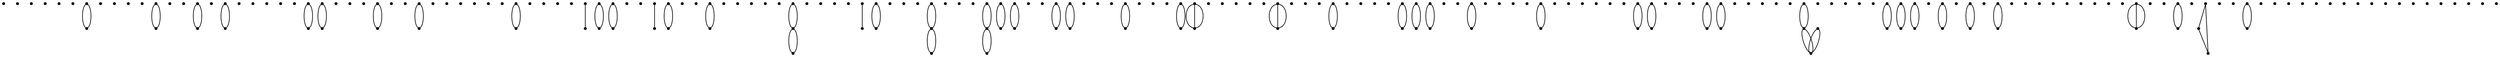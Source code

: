 graph {
  node [shape=point,comment="{\"directed\":false,\"doi\":\"10.1007/3-540-37623-2_24\",\"figure\":\"23 (7)\"}"]

  v0 [pos="695.8854493320403,1474.018331301414"]
  v1 [pos="695.7562462614196,1491.3516798935366"]
  v2 [pos="695.5187911102224,1611.139150393211"]
  v3 [pos="695.4729151183657,1414.9767358424297"]
  v4 [pos="693.9477847778603,1537.564194135073"]
  v5 [pos="692.6642743528856,1577.6933788579731"]
  v6 [pos="692.5434643951203,1557.247523399396"]
  v7 [pos="692.122664236967,1381.522476605776"]
  v8 [pos="689.6224067847302,1383.589152427716"]
  v9 [pos="686.4471395895265,1445.6694085719218"]
  v10 [pos="685.1385769943627,1521.446367037498"]
  v11 [pos="684.1844008726752,1628.130829266909"]
  v12 [pos="680.9257430145192,1557.3506155929995"]
  v13 [pos="680.50068271575,1609.322400820457"]
  v14 [pos="678.8714014748133,1663.4100078862937"]
  v15 [pos="678.7963721326221,1434.5683534266582"]
  v16 [pos="678.3087926807093,1613.326624961896"]
  v17 [pos="676.5347143469719,1532.8682700119446"]
  v18 [pos="673.6250700983812,1488.9641880315573"]
  v19 [pos="674.1709403549158,1551.6100048345356"]
  v20 [pos="673.300027727804,1655.6933839442363"]
  v21 [pos="672.8968244937621,1612.1392368596823"]
  v22 [pos="668.6787925065255,1509.825591178937"]
  v23 [pos="668.1203961648963,1649.768300783836"]
  v24 [pos="665.9743503296181,1417.15581807713"]
  v25 [pos="665.7534747555195,1410.847453208966"]
  v26 [pos="664.8742325997407,1441.4890725733867"]
  v27 [pos="663.7324354344343,1380.8308719915183"]
  v28 [pos="663.5293316409649,1426.0766147893698"]
  v29 [pos="662.0865110322106,1569.3933923365703"]
  v30 [pos="660.0352533256371,1529.752743176821"]
  v31 [pos="658.7195375092898,1488.0266308110981"]
  v32 [pos="657.2110503300712,1484.5350384038716"]
  v33 [pos="656.8141260346238,1469.8016921005678"]
  v34 [pos="657.0860120237842,1622.0184126816225"]
  v35 [pos="656.6151552133936,1380.368339948061"]
  v36 [pos="653.3981608946195,1518.1350508652163"]
  v37 [pos="649.0977714874905,1647.1849877955547"]
  v38 [pos="648.1018364501385,1373.40581807713"]
  v39 [pos="647.3100861374573,1550.4141290309062"]
  v40 [pos="644.3556627242581,1569.5057987493308"]
  v41 [pos="640.9012132542869,1467.939229738914"]
  v42 [pos="639.5593643365493,1632.6850691757631"]
  v43 [pos="639.1343358298742,1531.8017124456198"]
  v44 [pos="638.6852883960696,1599.5506405156882"]
  v45 [pos="636.226742171356,1394.7599847437968"]
  v46 [pos="636.2007521343894,1443.314214480125"]
  v47 [pos="634.1380651699694,1668.005859784487"]
  v48 [pos="631.2169598714381,1411.1850539169739"]
  v49 [pos="627.1582539640281,1628.9172926865053"]
  v50 [pos="624.4246425407391,1508.2266290309062"]
  v51 [pos="623.9871197410636,1533.0933689397605"]
  v52 [pos="623.0005792675328,1551.8558302841616"]
  v53 [pos="622.6286435580862,1391.6016697210105"]
  v54 [pos="621.2535083177747,1599.4433839442363"]
  v55 [pos="621.2316671490945,1580.797556968732"]
  v56 [pos="621.1077097740084,1478.385015261375"]
  v57 [pos="619.7200325525553,1435.4850251795879"]
  v58 [pos="619.6169307912309,1613.639175824526"]
  v59 [pos="616.3614044543485,1566.8433943710756"]
  v60 [pos="613.3871427744004,1415.7349387131164"]
  v61 [pos="611.8568462185958,1450.5142012558413"]
  v62 [pos="610.0107905837057,1473.5307494125796"]
  v63 [pos="609.973260016563,1537.3974918645652"]
  v64 [pos="607.0855523129349,1489.4766290309062"]
  v65 [pos="605.571851230276,1525.9724735540183"]
  v66 [pos="604.6645048632699,1506.0308257065249"]
  v67 [pos="603.4143920331985,1575.5142012558413"]
  v68 [pos="602.10590891827,1556.4516186040669"]
  v69 [pos="601.7517290934055,1611.252733004295"]
  v70 [pos="598.3430443429614,1423.639150393211"]
  v71 [pos="596.3803912027805,1659.9267124456198"]
  v72 [pos="595.5011490470018,1459.4349979680808"]
  v73 [pos="593.1186177193979,1438.2390776596496"]
  v74 [pos="592.8008875304749,1409.6839387538066"]
  v75 [pos="588.5796922298705,1528.0975142441225"]
  v76 [pos="585.9085840636782,1580.0902167282534"]
  v77 [pos="584.1667588094547,1618.880824180646"]
  v78 [pos="580.5080451345775,1393.0235663376282"]
  v79 [pos="580.2632460096319,1475.451608431541"]
  v80 [pos="579.4871533033189,1461.060059003237"]
  v81 [pos="579.3579502326984,1506.897461346987"]
  v82 [pos="579.0995917795982,1610.5641483587058"]
  v83 [pos="578.2536836345345,1396.385045778953"]
  v84 [pos="578.1162146194351,1380.4266412379375"]
  v85 [pos="577.9036526779564,1540.2642368596823"]
  v86 [pos="575.6618013669608,1628.2933353704245"]
  v87 [pos="574.6023298294526,1442.4214481633933"]
  v88 [pos="574.5231675150224,1476.3141432724428"]
  v89 [pos="574.165840272837,1638.6724908473125"]
  v90 [pos="573.3282616564402,1669.555898440086"]
  v91 [pos="572.9448648970531,1438.7173453293276"]
  v92 [pos="572.9281581515779,1568.7183180771303"]
  v93 [pos="572.0656068452272,1662.7558190943828"]
  v94 [pos="571.6072443278372,1613.9725485763977"]
  v95 [pos="569.1820003217445,1525.6642142258117"]
  v96 [pos="561.9428133156903,1599.5985785446596"]
  v97 [pos="559.914477708998,1647.7308709742656"]
  v98 [pos="557.6517707842409,1434.2131097437968"]
  v99 [pos="558.6435569533062,1573.6642002385886"]
  v100 [pos="557.993472212152,1548.0432946803203"]
  v101 [pos="557.4350917665697,1410.3975414556294"]
  v102 [pos="556.0266225155434,1663.5432997665835"]
  v103 [pos="555.5807701872009,1577.9693722051413"]
  v104 [pos="554.73484614609,1471.3651457748842"]
  v105 [pos="553.7805746481203,1593.064224652651"]
  v106 [pos="553.3347223197777,1531.5724809290996"]
  v107 [pos="553.1138944338203,1646.069316001935"]
  v108 [pos="550.7303139671095,1386.3964835129211"]
  v109 [pos="549.6760086449005,1531.6725213648906"]
  v110 [pos="549.3458000590242,1479.8391778590312"]
  v111 [pos="547.2050158153277,1409.5026770554016"]
  v112 [pos="545.7256660903965,1462.005849611961"]
  v113 [pos="544.4172306636092,1497.0183173141909"]
  v114 [pos="544.6797538810429,1508.9767256699038"]
  v115 [pos="543.767145922455,1407.6642154973777"]
  v116 [pos="543.5171328940689,1572.3068991623352"]
  v117 [pos="541.6669601829865,1669.0058190943828"]
  v118 [pos="540.3751838135331,1427.314229738914"]
  v119 [pos="538.0166555170117,1604.668406578107"]
  v120 [pos="537.0998986901374,1549.3599692306946"]
  v121 [pos="536.7915153768942,1475.8933821640444"]
  v122 [pos="535.5372536785364,1618.817341260317"]
  v123 [pos="535.6497341076347,1626.4089384994934"]
  v124 [pos="530.0283831886238,1639.1141692123842"]
  v125 [pos="529.4741834034222,1399.1516867599914"]
  v126 [pos="529.0772591079747,1531.5974989853335"]
  v127 [pos="523.8778051743651,1667.056922050519"]
  v128 [pos="521.0067088399298,1427.7474521917136"]
  v129 [pos="520.9077559468917,1371.3964580816062"]
  v130 [pos="519.2649153778005,1539.239164126121"]
  v131 [pos="516.5823620577146,1492.130895388328"]
  v132 [pos="516.3843926874501,1461.1517071050434"]
  v133 [pos="515.2561548502981,1471.6974059067202"]
  v134 [pos="515.0644803146752,1581.6600282313457"]
  v135 [pos="509.7233767055856,1653.9349674505027"]
  v136 [pos="509.31398990923174,1519.889175824526"]
  v137 [pos="508.90978522422415,1403.5391290309062"]
  v138 [pos="506.53453428618036,1567.739148867332"]
  v139 [pos="506.4772608285713,1444.94229548395"]
  v140 [pos="503.18841637702104,1628.2600203476381"]
  v141 [pos="502.63834956405884,1431.6183208745747"]
  v142 [pos="501.99246137933216,1538.9880934677553"]
  v143 [pos="500.86320619516744,1554.9652218145163"]
  v144 [pos="499.8255758263395,1381.8725386581848"]
  v145 [pos="499.60055138395444,1489.2974654159975"]
  v146 [pos="496.42941716099,1606.7266900660625"]
  v147 [pos="495.9408680502057,1585.080826215151"]
  v148 [pos="495.2084576812531,1517.76518417617"]
  v149 [pos="492.50406319248697,1643.0391748072734"]
  v150 [pos="489.44545708676225,1456.0558119736147"]
  v151 [pos="487.99534019240093,1439.3423198980124"]
  v152 [pos="487.6994511721582,1571.1516816737285"]
  v153 [pos="486.9869108620486,1365.440253349347"]
  v154 [pos="486.44104060551405,1446.1808323186667"]
  v155 [pos="485.436728351354,1500.692315829002"]
  v156 [pos="478.88194565208767,1625.7641910833152"]
  v157 [pos="475.9191609181273,1461.839147341453"]
  v158 [pos="475.70146455344354,1401.443302564028"]
  v159 [pos="474.2096523276061,1625.7683872503073"]
  v160 [pos="474.0732165555666,1385.2922558110984"]
  v161 [pos="473.93883137359967,1654.943287305239"]
  v162 [pos="473.83984668846745,1599.2225447617006"]
  v163 [pos="473.61169072480874,1554.6808679225078"]
  v164 [pos="473.52314974260435,1404.3099521917136"]
  v165 [pos="473.4273283708399,1536.068292391502"]
  v166 [pos="471.68130656018883,1432.5099745712707"]
  v167 [pos="472.1438815300536,1532.4182946803203"]
  v168 [pos="468.77789356205136,1538.7017050705383"]
  v169 [pos="466.55894845489,1518.3391371689272"]
  v170 [pos="466.25684408024125,1428.5943467738261"]
  v171 [pos="465.0755134458608,1654.5434116643698"]
  v172 [pos="464.5931320013413,1661.489148867332"]
  v173 [pos="460.5552817076928,1481.1099806747866"]
  v174 [pos="460.24794753355656,1569.0860866826804"]
  v175 [pos="459.46350940252944,1612.8934025090964"]
  v176 [pos="458.0342322258827,1558.8547825139792"]
  v177 [pos="458.0175572725017,1415.572400820457"]
  v178 [pos="456.285094790005,1447.4183201116355"]
  v179 [pos="456.7549024612887,1367.3819024684062"]
  v180 [pos="456.2131810730405,1503.943327995343"]
  v181 [pos="455.8631501164624,1587.6392165146303"]
  v182 [pos="454.24633137643195,1382.1725010198386"]
  v183 [pos="445.7997442187953,1649.435023399396"]
  v184 [pos="444.34125010762574,1632.3173005702129"]
  v185 [pos="444.0495894359048,1400.260015261375"]
  v186 [pos="443.6244973450414,1432.984999748273"]
  v187 [pos="442.7619460386909,1488.5599572779765"]
  v188 [pos="440.9034437989414,1631.1392266871562"]
  v189 [pos="440.26485189982185,1403.2516280136535"]
  v190 [pos="438.50320427489663,1563.6058608017397"]
  v191 [pos="437.6448177328795,1375.4183251978984"]
  v192 [pos="436.6780837340034,1415.8141890488098"]
  v193 [pos="436.3321539575704,1577.7516483587058"]
  v194 [pos="435.44461406521896,1512.8099877955547"]
  v195 [pos="434.29973306678005,1493.5308257065246"]
  v196 [pos="433.4777643686104,1434.7266951523254"]
  v197 [pos="432.96521222674374,1597.702674003644"]
  v198 [pos="431.58592811814594,1661.084981692039"]
  v199 [pos="428.2772771919409,1486.6350610377422"]
  v200 [pos="427.9272462353629,1583.0474654159975"]
  v201 [pos="426.83963869453305,1632.739174298647"]
  v202 [pos="426.11870527156816,1542.4849946620097"]
  v203 [pos="423.15909974702265,1565.5224918645652"]
  v204 [pos="421.5433142500521,1450.3558913193178"]
  v205 [pos="421.9808529457747,1463.9099875412414"]
  v206 [pos="421.1557845184255,1533.1933140081198"]
  v207 [pos="415.9594780021366,1379.5349875412414"]
  v208 [pos="413.69573783431974,1614.4099671961894"]
  v209 [pos="413.44775949995915,1517.7849888128073"]
  v210 [pos="413.4425773886129,1419.1849827092917"]
  v211 [pos="413.0716908182732,1611.1599722824524"]
  v212 [pos="411.92158002034694,1480.3766687037578"]
  v213 [pos="411.40069834981324,1634.2172741216452"]
  v214 [pos="407.18366781354223,1426.1100251795879"]
  v215 [pos="407.1294940851127,1409.6891839625468"]
  v216 [pos="406.7086144467241,1488.6130769374004"]
  v217 [pos="403.73333541976325,1563.4474872869282"]
  v218 [pos="403.54582564847374,1535.068333081606"]
  v219 [pos="399.8704370202155,1559.1797947210105"]
  v220 [pos="399.4120586067783,1424.2808142624326"]
  v221 [pos="399.3871018128716,1665.2808307927878"]
  v222 [pos="397.32023418807097,1451.8766839625468"]
  v223 [pos="396.04406773684474,1655.8433333359194"]
  v224 [pos="395.60339751984844,1638.889165652"]
  v225 [pos="395.4085914629518,1602.7849633814922"]
  v226 [pos="392.14893215383006,1426.1516053797832"]
  v227 [pos="393.0448333669428,1596.1725671412578"]
  v228 [pos="392.77816128122276,1635.751704307599"]
  v229 [pos="391.90723275806397,1381.0475467962058"]
  v230 [pos="386.57752661472676,1573.5183516464663"]
  v231 [pos="384.6815414959759,1505.2590170822573"]
  v232 [pos="380.88124172980713,1472.4183201116355"]
  v233 [pos="378.81850707724584,1443.5391544622214"]
  v234 [pos="378.56434518057335,1400.6099819463523"]
  v235 [pos="378.1226258244702,1486.489148867332"]

  v226 -- v214 [id="-31",pos="392.14893215383006,1426.1516053797832 407.18366781354223,1426.1100251795879 407.18366781354223,1426.1100251795879 407.18366781354223,1426.1100251795879"]
  v215 -- v220 [id="-41",pos="407.1294940851127,1409.6891839625468 399.4120268146842,1410.4224959335754 399.4120268146842,1410.4224959335754 399.4120268146842,1410.4224959335754 399.4120586067783,1424.2808142624326 399.4120586067783,1424.2808142624326 399.4120586067783,1424.2808142624326"]
  v215 -- v210 [id="-42",pos="407.1294940851127,1409.6891839625468 413.2757960627084,1410.4224959335754 413.2757960627084,1410.4224959335754 413.2757960627084,1410.4224959335754 413.4425773886129,1419.1849827092917 413.4425773886129,1419.1849827092917 413.4425773886129,1419.1849827092917"]
  v211 -- v208 [id="-43",pos="413.0716908182732,1611.1599722824524 399.207921570249,1611.1600040715964 399.207921570249,1611.1600040715964 399.207921570249,1611.1600040715964 399.207921570249,1625.0224867783022 399.207921570249,1625.0224867783022 399.207921570249,1625.0224867783022 413.0716908182732,1625.0224867783022 413.0716908182732,1625.0224867783022 413.0716908182732,1625.0224867783022 413.69573783431974,1614.4099671961894 413.69573783431974,1614.4099671961894 413.69573783431974,1614.4099671961894"]
  v214 -- v226 [id="-48",pos="407.18366781354223,1426.1100251795879 407.18366781354223,1439.9725396754375 407.18366781354223,1439.9725396754375 407.18366781354223,1439.9725396754375 393.31989856551803,1439.9725396754375 393.31989856551803,1439.9725396754375 393.31989856551803,1439.9725396754375 392.14893215383006,1426.1516053797832 392.14893215383006,1426.1516053797832 392.14893215383006,1426.1516053797832"]
  v204 -- v205 [id="-52",pos="421.5433142500521,1450.3558913193178 407.67956089807495,1450.3558913193178 407.67956089807495,1450.3558913193178 407.67956089807495,1450.3558913193178 407.67956089807495,1464.2183740260234 407.67956089807495,1464.2183740260234 407.67956089807495,1464.2183740260234 421.9808529457747,1463.9099875412414 421.9808529457747,1463.9099875412414 421.9808529457747,1463.9099875412414"]
  v210 -- v220 [id="-57",pos="413.4425773886129,1419.1849827092917 413.2757960627084,1424.2849786402812 413.2757960627084,1424.2849786402812 413.2757960627084,1424.2849786402812 399.4120586067783,1424.2808142624326 399.4120586067783,1424.2808142624326 399.4120586067783,1424.2808142624326"]
  v205 -- v204 [id="-72",pos="421.9808529457747,1463.9099875412414 421.5433142500521,1450.3558913193178 421.5433142500521,1450.3558913193178 421.5433142500521,1450.3558913193178"]
  v204 -- v205 [id="-74",pos="421.5433142500521,1450.3558913193178 435.8446221937989,1450.0517327906718 435.8446221937989,1450.0517327906718 435.8446221937989,1450.0517327906718 435.8446221937989,1463.9142154973777 435.8446221937989,1463.9142154973777 435.8446221937989,1463.9142154973777 421.9808529457747,1463.9099875412414 421.9808529457747,1463.9099875412414 421.9808529457747,1463.9099875412414"]
  v201 -- v188 [id="-84",pos="426.83963869453305,1632.739174298647 427.03961096672884,1645.001709393862 427.03961096672884,1645.001709393862 427.03961096672884,1645.001709393862 440.9033802147531,1645.001709393862 440.9033802147531,1645.001709393862 440.9033802147531,1645.001709393862 440.9034437989414,1631.1392266871562 440.9034437989414,1631.1392266871562 440.9034437989414,1631.1392266871562"]
  v188 -- v201 [id="-85",pos="440.9034437989414,1631.1392266871562 427.03961096672884,1631.1392266871562 427.03961096672884,1631.1392266871562 427.03961096672884,1631.1392266871562 426.83963869453305,1632.739174298647 426.83963869453305,1632.739174298647 426.83963869453305,1632.739174298647"]
  v199 -- v187 [id="-88",pos="428.2772771919409,1486.6350610377422 428.89817679066664,1488.559830121401 428.89817679066664,1488.559830121401 428.89817679066664,1488.559830121401 442.7619460386909,1488.5599572779765 442.7619460386909,1488.5599572779765 442.7619460386909,1488.5599572779765"]
  v199 -- v187 [id="-89",pos="428.2772771919409,1486.6350610377422 428.89817679066664,1474.6973474146953 428.89817679066664,1474.6973474146953 428.89817679066664,1474.6973474146953 442.7619460386909,1474.6973474146953 442.7619460386909,1474.6973474146953 442.7619460386909,1474.6973474146953 442.7619460386909,1488.5599572779765 442.7619460386909,1488.5599572779765 442.7619460386909,1488.5599572779765"]
  v198 -- v183 [id="-91",pos="431.58592811814594,1661.084981692039 431.9401079430104,1663.2975061061015 431.9401079430104,1663.2975061061015 431.9401079430104,1663.2975061061015 445.80387719103464,1663.2975061061015 445.80387719103464,1663.2975061061015 445.80387719103464,1663.2975061061015 445.7997442187953,1649.435023399396 445.7997442187953,1649.435023399396 445.7997442187953,1649.435023399396"]
  v183 -- v198 [id="-92",pos="445.7997442187953,1649.435023399396 431.9401079430104,1649.435023399396 431.9401079430104,1649.435023399396 431.9401079430104,1649.435023399396 431.58592811814594,1661.084981692039 431.58592811814594,1661.084981692039 431.58592811814594,1661.084981692039"]
  v208 -- v211 [id="-95",pos="413.69573783431974,1614.4099671961894 413.0716908182732,1611.1599722824524 413.0716908182732,1611.1599722824524 413.0716908182732,1611.1599722824524"]
  v193 -- v190 [id="-96",pos="436.3321539575704,1577.7516483587058 436.33212216547633,1563.8933618189922 436.33212216547633,1563.8933618189922 436.33212216547633,1563.8933618189922 438.50320427489663,1563.6058608017397 438.50320427489663,1563.6058608017397 438.50320427489663,1563.6058608017397"]
  v190 -- v193 [id="-98",pos="438.50320427489663,1563.6058608017397 450.19589141350053,1563.8933618189922 450.19589141350053,1563.8933618189922 450.19589141350053,1563.8933618189922 450.19589141350053,1577.755844525698 450.19589141350053,1577.755844525698 450.19589141350053,1577.755844525698 436.3321539575704,1577.7516483587058 436.3321539575704,1577.7516483587058 436.3321539575704,1577.7516483587058"]
  v180 -- v187 [id="-106",pos="456.2131810730405,1503.943327995343 442.3536083814439,1503.943359784487 442.3536083814439,1503.943359784487 442.3536083814439,1503.943359784487 442.3536083814439,1490.0808770777812 442.3536083814439,1490.0808770777812 442.3536083814439,1490.0808770777812 442.7619460386909,1488.5599572779765 442.7619460386909,1488.5599572779765 442.7619460386909,1488.5599572779765"]
  v186 -- v178 [id="-108",pos="443.6244973450414,1432.984999748273 443.6244655529473,1446.8475142441225 443.6244655529473,1446.8475142441225 443.6244655529473,1446.8475142441225 456.285094790005,1447.4183201116355 456.285094790005,1447.4183201116355 456.285094790005,1447.4183201116355"]
  v185 -- v177 [id="-112",pos="444.0495894359048,1400.260015261375 444.1537403363362,1415.576660565737 444.1537403363362,1415.576660565737 444.1537403363362,1415.576660565737 458.0175572725017,1415.572400820457 458.0175572725017,1415.572400820457 458.0175572725017,1415.572400820457"]
  v185 -- v177 [id="-113",pos="444.0495894359048,1400.260015261375 458.0175095843605,1401.7141778590312 458.0175095843605,1401.7141778590312 458.0175095843605,1401.7141778590312 458.0175572725017,1415.572400820457 458.0175572725017,1415.572400820457 458.0175572725017,1415.572400820457"]
  v169 -- v180 [id="-123",pos="466.55894845489,1518.3391371689272 452.69621244992567,1518.3391371689272 452.69621244992567,1518.3391371689272 452.69621244992567,1518.3391371689272 452.69621244992567,1504.4766544622214 452.69621244992567,1504.4766544622214 452.69621244992567,1504.4766544622214 456.2131810730405,1503.943327995343 456.2131810730405,1503.943327995343 456.2131810730405,1503.943327995343"]
  v182 -- v179 [id="-125",pos="454.24633137643195,1382.1725010198386 454.24633137643195,1368.3100183131328 454.24633137643195,1368.3100183131328 454.24633137643195,1368.3100183131328 456.7549024612887,1367.3819024684062 456.7549024612887,1367.3819024684062 456.7549024612887,1367.3819024684062"]
  v179 -- v182 [id="-126",pos="456.7549024612887,1367.3819024684062 468.11010062445615,1368.3100183131328 468.11010062445615,1368.3100183131328 468.11010062445615,1368.3100183131328 468.11010062445615,1382.1725010198386 468.11010062445615,1382.1725010198386 468.11010062445615,1382.1725010198386 454.24633137643195,1382.1725010198386 454.24633137643195,1382.1725010198386 454.24633137643195,1382.1725010198386"]
  v180 -- v169 [id="-127",pos="456.2131810730405,1503.943327995343 466.55998169794987,1504.4766544622214 466.55998169794987,1504.4766544622214 466.55998169794987,1504.4766544622214 466.55894845489,1518.3391371689272 466.55894845489,1518.3391371689272 466.55894845489,1518.3391371689272"]
  v187 -- v180 [id="-129",pos="442.7619460386909,1488.5599572779765 456.21737762946816,1490.0808770777812 456.21737762946816,1490.0808770777812 456.21737762946816,1490.0808770777812 456.2131810730405,1503.943327995343 456.2131810730405,1503.943327995343 456.2131810730405,1503.943327995343"]
  v186 -- v178 [id="-132",pos="443.6244973450414,1432.984999748273 457.48823480097155,1432.9850315374167 457.48823480097155,1432.9850315374167 457.48823480097155,1432.9850315374167 456.285094790005,1447.4183201116355 456.285094790005,1447.4183201116355 456.285094790005,1447.4183201116355"]
  v175 -- v162 [id="-143",pos="459.46350940252944,1612.8934025090964 473.83979900032625,1613.0850274684062 473.83979900032625,1613.0850274684062 473.83979900032625,1613.0850274684062 473.83984668846745,1599.2225447617006 473.83984668846745,1599.2225447617006 473.83984668846745,1599.2225447617006"]
  v162 -- v175 [id="-144",pos="473.83984668846745,1599.2225447617006 459.976029752302,1599.2225447617006 459.976029752302,1599.2225447617006 459.976029752302,1599.2225447617006 459.46350940252944,1612.8934025090964 459.46350940252944,1612.8934025090964 459.46350940252944,1612.8934025090964"]
  v171 -- v161 [id="-150",pos="465.0755134458608,1654.5434116643698 473.93883137359967,1654.943287305239 473.93883137359967,1654.943287305239 473.93883137359967,1654.943287305239"]
  v161 -- v171 [id="-151",pos="473.93883137359967,1654.943287305239 478.9403318329919,1654.5474806747866 478.9403318329919,1654.5474806747866 478.9403318329919,1654.5474806747866 478.9403318329919,1640.6849979680808 478.9403318329919,1640.6849979680808 478.9403318329919,1640.6849979680808 465.0765625849677,1640.6849979680808 465.0765625849677,1640.6849979680808 465.0765625849677,1640.6849979680808 465.0755134458608,1654.5434116643698 465.0755134458608,1654.5434116643698 465.0755134458608,1654.5434116643698"]
  v154 -- v166 [id="-160",pos="486.44104060551405,1446.1808323186667 472.58140432972914,1446.1808323186667 472.58140432972914,1446.1808323186667 472.58140432972914,1446.1808323186667 471.68130656018883,1432.5099745712707 471.68130656018883,1432.5099745712707 471.68130656018883,1432.5099745712707"]
  v166 -- v154 [id="-161",pos="471.68130656018883,1432.5099745712707 486.4451735777534,1432.318349611961 486.4451735777534,1432.318349611961 486.4451735777534,1432.318349611961 486.44104060551405,1446.1808323186667 486.44104060551405,1446.1808323186667 486.44104060551405,1446.1808323186667"]
  v159 -- v156 [id="-173",pos="474.2096523276061,1625.7683872503073 474.21068557066593,1639.6308699570131 474.21068557066593,1639.6308699570131 474.21068557066593,1639.6308699570131 488.0744548186901,1639.6308699570131 488.0744548186901,1639.6308699570131 488.0744548186901,1639.6308699570131 488.0744548186901,1625.7683872503073 488.0744548186901,1625.7683872503073 488.0744548186901,1625.7683872503073 478.88194565208767,1625.7641910833152 478.88194565208767,1625.7641910833152 478.88194565208767,1625.7641910833152"]
  v159 -- v156 [id="-174",pos="474.2096523276061,1625.7683872503073 478.88194565208767,1625.7641910833152 478.88194565208767,1625.7641910833152 478.88194565208767,1625.7641910833152"]
  v155 -- v145 [id="-184",pos="485.436728351354,1500.692315829002 485.436728351354,1486.8308821640444 485.436728351354,1486.8308821640444 485.436728351354,1486.8308821640444 499.3004975993782,1486.8308821640444 499.3004975993782,1486.8308821640444 499.3004975993782,1486.8308821640444 499.60055138395444,1489.2974654159975 499.60055138395444,1489.2974654159975 499.60055138395444,1489.2974654159975"]
  v155 -- v145 [id="-194",pos="485.436728351354,1500.692315829002 499.3004975993782,1500.69336487075 499.3004975993782,1500.69336487075 499.3004975993782,1500.69336487075 499.60055138395444,1489.2974654159975 499.60055138395444,1489.2974654159975 499.60055138395444,1489.2974654159975"]
  v149 -- v140 [id="-196",pos="492.50406319248697,1643.0391748072734 503.18841637702104,1642.1225030543437 503.18841637702104,1642.1225030543437 503.18841637702104,1642.1225030543437 503.18841637702104,1628.2600203476381 503.18841637702104,1628.2600203476381 503.18841637702104,1628.2600203476381"]
  v140 -- v149 [id="-197",pos="503.18841637702104,1628.2600203476381 489.32464712899684,1628.2600203476381 489.32464712899684,1628.2600203476381 489.32464712899684,1628.2600203476381 489.32464712899684,1642.1225030543437 489.32464712899684,1642.1225030543437 489.32464712899684,1642.1225030543437 492.50406319248697,1643.0391748072734 492.50406319248697,1643.0391748072734 492.50406319248697,1643.0391748072734"]
  v136 -- v148 [id="-202",pos="509.31398990923174,1519.889175824526 495.45015707701924,1519.889175824526 495.45015707701924,1519.889175824526 495.45015707701924,1519.889175824526 495.2084576812531,1517.76518417617 495.2084576812531,1517.76518417617 495.2084576812531,1517.76518417617"]
  v148 -- v136 [id="-203",pos="495.2084576812531,1517.76518417617 495.45015707701924,1506.0266931178203 495.45015707701924,1506.0266931178203 495.45015707701924,1506.0266931178203 509.31392632504344,1506.0266931178203 509.31392632504344,1506.0266931178203 509.31392632504344,1506.0266931178203 509.31398990923174,1519.889175824526 509.31398990923174,1519.889175824526 509.31398990923174,1519.889175824526"]
  v138 -- v134 [id="-223",pos="506.53453428618036,1567.739148867332 506.53453428618036,1581.60156799575 506.53453428618036,1581.60156799575 506.53453428618036,1581.60156799575 515.0644803146752,1581.6600282313457 515.0644803146752,1581.6600282313457 515.0644803146752,1581.6600282313457"]
  v134 -- v138 [id="-227",pos="515.0644803146752,1581.6600282313457 520.3983035342046,1581.60156799575 520.3983035342046,1581.60156799575 520.3983035342046,1581.60156799575 520.3983035342046,1567.7390852890444 520.3983035342046,1567.7390852890444 520.3983035342046,1567.7390852890444 506.53453428618036,1567.739148867332 506.53453428618036,1567.739148867332 506.53453428618036,1567.739148867332"]
  v135 -- v127 [id="-230",pos="509.7233767055856,1653.9349674505027 523.586096814503,1653.9349674505027 523.586096814503,1653.9349674505027 523.586096814503,1653.9349674505027 523.8778051743651,1667.056922050519 523.8778051743651,1667.056922050519 523.8778051743651,1667.056922050519"]
  v135 -- v127 [id="-233",pos="509.7233767055856,1653.9349674505027 509.7223275664787,1667.7974501572085 509.7223275664787,1667.7974501572085 509.7223275664787,1667.7974501572085 523.8778051743651,1667.056922050519 523.8778051743651,1667.056922050519 523.8778051743651,1667.056922050519"]
  v133 -- v132 [id="-239",pos="515.2561548502981,1471.6974059067202 516.3843926874501,1461.1517071050434 516.3843926874501,1461.1517071050434 516.3843926874501,1461.1517071050434"]
  v132 -- v133 [id="-241",pos="516.3843926874501,1461.1517071050434 530.2492110745812,1461.1517388941875 530.2492110745812,1461.1517388941875 530.2492110745812,1461.1517388941875 530.2492110745812,1475.0142216008933 530.2492110745812,1475.0142216008933 530.2492110745812,1475.0142216008933 516.385441826557,1475.0142216008933 516.385441826557,1475.0142216008933 516.385441826557,1475.0142216008933 515.2561548502981,1471.6974059067202 515.2561548502981,1471.6974059067202 515.2561548502981,1471.6974059067202"]
  v122 -- v123 [id="-258",pos="535.5372536785364,1618.817341260317 521.6776174027516,1618.8183903020652 521.6776174027516,1618.8183903020652 521.6776174027516,1618.8183903020652 521.6776174027516,1632.680873008771 521.6776174027516,1632.680873008771 521.6776174027516,1632.680873008771 535.5413866507757,1632.680873008771 535.5413866507757,1632.680873008771 535.5413866507757,1632.680873008771 535.6497341076347,1626.4089384994934 535.6497341076347,1626.4089384994934 535.6497341076347,1626.4089384994934"]
  v123 -- v122 [id="-265",pos="535.6497341076347,1626.4089384994934 535.5372536785364,1618.817341260317 535.5372536785364,1618.817341260317 535.5372536785364,1618.817341260317"]
  v123 -- v122 [id="-266",pos="535.6497341076347,1626.4089384994934 549.513503355659,1626.4100193303855 549.513503355659,1626.4100193303855 549.513503355659,1626.4100193303855 549.513503355659,1612.5475366236797 549.513503355659,1612.5475366236797 549.513503355659,1612.5475366236797 535.6497341076348,1612.5475366236797 535.6497341076348,1612.5475366236797 535.6497341076348,1612.5475366236797 535.5372536785364,1618.817341260317 535.5372536785364,1618.817341260317 535.5372536785364,1618.817341260317"]
  v121 -- v112 [id="-268",pos="536.7915153768942,1475.8933821640444 536.7915153768942,1462.0349684677553 536.7915153768942,1462.0349684677553 536.7915153768942,1462.0349684677553 545.7256660903965,1462.005849611961 545.7256660903965,1462.005849611961 545.7256660903965,1462.005849611961"]
  v112 -- v121 [id="-270",pos="545.7256660903965,1462.005849611961 550.6552846249184,1462.0349684677553 550.6552846249184,1462.0349684677553 550.6552846249184,1462.0349684677553 550.6552846249184,1475.897451174461 550.6552846249184,1475.897451174461 550.6552846249184,1475.897451174461 536.7915153768942,1475.8933821640444 536.7915153768942,1475.8933821640444 536.7915153768942,1475.8933821640444"]
  v117 -- v102 [id="-279",pos="541.6669601829865,1669.0058190943828 542.1628532675192,1677.405782473289 542.1628532675192,1677.405782473289 542.1628532675192,1677.405782473289 556.0266225155434,1677.405782473289 556.0266225155434,1677.405782473289 556.0266225155434,1677.405782473289 556.0266225155434,1663.5432997665835 556.0266225155434,1663.5432997665835 556.0266225155434,1663.5432997665835"]
  v102 -- v117 [id="-280",pos="556.0266225155434,1663.5432997665835 542.1628532675192,1663.5432997665835 542.1628532675192,1663.5432997665835 542.1628532675192,1663.5432997665835 541.6669601829865,1669.0058190943828 541.6669601829865,1669.0058190943828 541.6669601829865,1669.0058190943828"]
  v114 -- v113 [id="-285",pos="544.6797538810429,1508.9767256699038 544.4172306636092,1497.0183173141909 544.4172306636092,1497.0183173141909 544.4172306636092,1497.0183173141909"]
  v113 -- v114 [id="-287",pos="544.4172306636092,1497.0183173141909 544.67976977709,1495.1141158066225 544.67976977709,1495.1141158066225 544.67976977709,1495.1141158066225 558.5435390251141,1495.1141158066225 558.5435390251141,1495.1141158066225 558.5435390251141,1495.1141158066225 558.5435390251141,1508.976598513328 558.5435390251141,1508.976598513328 558.5435390251141,1508.976598513328 544.6797538810429,1508.9767256699038 544.6797538810429,1508.9767256699038 544.6797538810429,1508.9767256699038"]
  v101 -- v111 [id="-289",pos="557.4350917665697,1410.3975414556294 561.0687850633519,1409.5058241806457 561.0687850633519,1409.5058241806457 561.0687850633519,1409.5058241806457 561.0687850633519,1395.6433414739402 561.0687850633519,1395.6433414739402 561.0687850633519,1395.6433414739402 547.2050158153277,1395.6433414739402 547.2050158153277,1395.6433414739402 547.2050158153277,1395.6433414739402 547.2050158153277,1409.5026770554016 547.2050158153277,1409.5026770554016 547.2050158153277,1409.5026770554016"]
  v109 -- v106 [id="-293",pos="549.6760086449005,1531.6725213648906 549.6759609567594,1545.5350040715964 549.6759609567594,1545.5350040715964 549.6759609567594,1545.5350040715964 563.5397302047835,1545.5350040715964 563.5397302047835,1545.5350040715964 563.5397302047835,1545.5350040715964 563.5397302047835,1531.6725213648906 563.5397302047835,1531.6725213648906 563.5397302047835,1531.6725213648906 553.3347223197777,1531.5724809290996 553.3347223197777,1531.5724809290996 553.3347223197777,1531.5724809290996"]
  v109 -- v106 [id="-294",pos="549.6760086449005,1531.6725213648906 553.3347223197777,1531.5724809290996 553.3347223197777,1531.5724809290996 553.3347223197777,1531.5724809290996"]
  v111 -- v101 [id="-307",pos="547.2050158153277,1409.5026770554016 557.4350917665697,1410.3975414556294 557.4350917665697,1410.3975414556294 557.4350917665697,1410.3975414556294"]
  v93 -- v90 [id="-311",pos="572.0656068452272,1662.7558190943828 558.201837597203,1662.7558190943828 558.201837597203,1662.7558190943828 558.201837597203,1662.7558190943828 558.201837597203,1676.6183018010886 558.201837597203,1676.6183018010886 558.201837597203,1676.6183018010886 572.0656068452273,1676.6183018010886 572.0656068452273,1676.6183018010886 572.0656068452273,1676.6183018010886 573.3282616564402,1669.555898440086 573.3282616564402,1669.555898440086 573.3282616564402,1669.555898440086"]
  v99 -- v92 [id="-312",pos="558.6435569533062,1573.6642002385886 572.5073262013304,1573.6642002385886 572.5073262013304,1573.6642002385886 572.5073262013304,1573.6642002385886 572.9281581515779,1568.7183180771303 572.9281581515779,1568.7183180771303 572.9281581515779,1568.7183180771303"]
  v98 -- v91 [id="-314",pos="557.6517707842409,1434.2131097437968 559.0852763094094,1438.7182672145 559.0852763094094,1438.7182672145 559.0852763094094,1438.7182672145 572.9448648970531,1438.7173453293276 572.9448648970531,1438.7173453293276 572.9448648970531,1438.7173453293276"]
  v98 -- v91 [id="-315",pos="557.6517707842409,1434.2131097437968 559.0852763094094,1424.8557845077942 559.0852763094094,1424.8557845077942 559.0852763094094,1424.8557845077942 572.9490455574336,1424.8557845077942 572.9490455574336,1424.8557845077942 572.9490455574336,1424.8557845077942 572.9448648970531,1438.7173453293276 572.9448648970531,1438.7173453293276 572.9448648970531,1438.7173453293276"]
  v93 -- v97 [id="-316",pos="572.0656068452272,1662.7558190943828 559.9144777089979,1661.5933536809714 559.9144777089979,1661.5933536809714 559.9144777089979,1661.5933536809714 559.914477708998,1647.7308709742656 559.914477708998,1647.7308709742656 559.914477708998,1647.7308709742656"]
  v113 -- v114 [id="-318",pos="544.4172306636092,1497.0183173141909 530.553461415585,1497.0182855250468 530.553461415585,1497.0182855250468 530.553461415585,1497.0182855250468 530.553461415585,1510.8807682317527 530.553461415585,1510.8807682317527 530.553461415585,1510.8807682317527 544.4172306636093,1510.8807682317527 544.4172306636093,1510.8807682317527 544.4172306636093,1510.8807682317527 544.6797538810429,1508.9767256699038 544.6797538810429,1508.9767256699038 544.6797538810429,1508.9767256699038"]
  v94 -- v86 [id="-321",pos="571.6072443278372,1613.9725485763977 561.7980321189367,1614.4308526637187 561.7980321189367,1614.4308526637187 561.7980321189367,1614.4308526637187 561.7980321189367,1628.2933353704245 561.7980321189367,1628.2933353704245 561.7980321189367,1628.2933353704245 575.6618013669608,1628.2933353704245 575.6618013669608,1628.2933353704245 575.6618013669608,1628.2933353704245"]
  v96 -- v94 [id="-322",pos="561.9428133156903,1599.5985785446596 561.943830662703,1613.4600122096172 561.943830662703,1613.4600122096172 561.943830662703,1613.4600122096172 571.6072443278372,1613.9725485763977 571.6072443278372,1613.9725485763977 571.6072443278372,1613.9725485763977"]
  v96 -- v94 [id="-323",pos="561.9428133156903,1599.5985785446596 575.8075999107272,1599.5975295029116 575.8075999107272,1599.5975295029116 575.8075999107272,1599.5975295029116 575.8075999107272,1613.4600122096172 575.8075999107272,1613.4600122096172 575.8075999107272,1613.4600122096172 571.6072443278372,1613.9725485763977 571.6072443278372,1613.9725485763977 571.6072443278372,1613.9725485763977"]
  v94 -- v86 [id="-331",pos="571.6072443278372,1613.9725485763977 575.6618013669608,1614.4308526637187 575.6618013669608,1614.4308526637187 575.6618013669608,1614.4308526637187 575.6618013669608,1628.2933353704245 575.6618013669608,1628.2933353704245 575.6618013669608,1628.2933353704245"]
  v90 -- v93 [id="-333",pos="573.3282616564402,1669.555898440086 572.0656068452272,1662.7558190943828 572.0656068452272,1662.7558190943828 572.0656068452272,1662.7558190943828"]
  v97 -- v93 [id="-336",pos="559.914477708998,1647.7308709742656 573.7782469570221,1647.7308709742656 573.7782469570221,1647.7308709742656 573.7782469570221,1647.7308709742656 573.7782469570221,1661.5933536809714 573.7782469570221,1661.5933536809714 573.7782469570221,1661.5933536809714 572.0656068452272,1662.7558190943828 572.0656068452272,1662.7558190943828 572.0656068452272,1662.7558190943828"]
  v99 -- v92 [id="-341",pos="558.6435569533062,1573.6642002385886 558.6435569533062,1559.8017175318828 558.6435569533062,1559.8017175318828 558.6435569533062,1559.8017175318828 572.5073262013304,1559.8017175318828 572.5073262013304,1559.8017175318828 572.5073262013304,1559.8017175318828 572.9281581515779,1568.7183180771303 572.9281581515779,1568.7183180771303 572.9281581515779,1568.7183180771303"]
  v84 -- v78 [id="-342",pos="578.1162146194351,1380.4266412379375 575.9743176524433,1380.8850406926902 575.9743176524433,1380.8850406926902 575.9743176524433,1380.8850406926902 575.9784506246828,1394.7475233993957 575.9784506246828,1394.7475233993957 575.9784506246828,1394.7475233993957 562.1146813766585,1394.7475233993957 562.1146813766585,1394.7475233993957 562.1146813766585,1394.7475233993957 562.1146813766585,1380.8850406926902 562.1146813766585,1380.8850406926902 562.1146813766585,1380.8850406926902 575.9784506246828,1380.8850406926902 575.9784506246828,1380.8850406926902 575.9784506246828,1380.8850406926902 594.3718302786488,1379.1642307561667 594.3718302786488,1379.1642307561667 594.3718302786488,1379.1642307561667 594.3718302786488,1393.0267134628723 594.3718302786488,1393.0267134628723 594.3718302786488,1393.0267134628723 580.5080451345775,1393.0235663376282 580.5080451345775,1393.0235663376282 580.5080451345775,1393.0235663376282"]
  v80 -- v79 [id="-350",pos="579.4871533033189,1461.060059003237 593.3509225513432,1461.060059003237 593.3509225513432,1461.060059003237 593.3509225513432,1461.060059003237 593.3509225513432,1474.9225417099428 593.3509225513432,1474.9225417099428 593.3509225513432,1474.9225417099428 580.2632460096319,1475.451608431541 580.2632460096319,1475.451608431541 580.2632460096319,1475.451608431541"]
  v83 -- v74 [id="-355",pos="578.2536836345345,1396.385045778953 592.8008557383808,1395.8223779322734 592.8008557383808,1395.8223779322734 592.8008557383808,1395.8223779322734 592.8008875304749,1409.6839387538066 592.8008875304749,1409.6839387538066 592.8008875304749,1409.6839387538066"]
  v70 -- v74 [id="-357",pos="598.3430443429614,1423.639150393211 584.4792750949372,1423.6432194036277 584.4792750949372,1423.6432194036277 584.4792750949372,1423.6432194036277 584.4792750949372,1409.7807366969218 584.4792750949372,1409.7807366969218 584.4792750949372,1409.7807366969218 592.8008875304749,1409.6839387538066 592.8008875304749,1409.6839387538066 592.8008875304749,1409.6839387538066"]
  v74 -- v70 [id="-358",pos="592.8008875304749,1409.6839387538066 598.3430443429614,1409.7807366969218 598.3430443429614,1409.7807366969218 598.3430443429614,1409.7807366969218 598.3430443429614,1423.639150393211 598.3430443429614,1423.639150393211 598.3430443429614,1423.639150393211"]
  v79 -- v80 [id="-370",pos="580.2632460096319,1475.451608431541 579.4871533033189,1461.060059003237 579.4871533033189,1461.060059003237 579.4871533033189,1461.060059003237"]
  v74 -- v83 [id="-371",pos="592.8008875304749,1409.6839387538066 578.9370864903567,1409.6848606389792 578.9370864903567,1409.6848606389792 578.9370864903567,1409.6848606389792 578.2536836345345,1396.385045778953 578.2536836345345,1396.385045778953 578.2536836345345,1396.385045778953"]
  v62 -- v72 [id="-377",pos="610.0107905837057,1473.5307494125796 595.5011490470018,1473.2974806747866 595.5011490470018,1473.2974806747866 595.5011490470018,1473.2974806747866 595.5011490470018,1459.4349979680808 595.5011490470018,1459.4349979680808 595.5011490470018,1459.4349979680808"]
  v72 -- v62 [id="-379",pos="595.5011490470018,1459.4349979680808 609.3649182950261,1459.4349979680808 609.3649182950261,1459.4349979680808 609.3649182950261,1459.4349979680808 610.0107905837057,1473.5307494125796 610.0107905837057,1473.5307494125796 610.0107905837057,1473.5307494125796"]
  v68 -- v59 [id="-390",pos="602.10590891827,1556.4516186040669 602.4976352063243,1552.9809116643698 602.4976352063243,1552.9809116643698 602.4976352063243,1552.9809116643698 616.3614044543485,1552.9809116643698 616.3614044543485,1552.9809116643698 616.3614044543485,1552.9809116643698 616.3614044543485,1566.8433943710756 616.3614044543485,1566.8433943710756 616.3614044543485,1566.8433943710756"]
  v68 -- v59 [id="-394",pos="602.10590891827,1556.4516186040669 602.4976352063243,1566.8433943710756 602.4976352063243,1566.8433943710756 602.4976352063243,1566.8433943710756 616.3614044543485,1566.8433943710756 616.3614044543485,1566.8433943710756 616.3614044543485,1566.8433943710756"]
  v63 -- v52 [id="-402",pos="609.973260016563,1537.3974918645652 609.9732282244688,1551.259974571271 609.9732282244688,1551.259974571271 609.9732282244688,1551.259974571271 623.0005792675328,1551.8558302841616 623.0005792675328,1551.8558302841616 623.0005792675328,1551.8558302841616"]
  v63 -- v52 [id="-403",pos="609.973260016563,1537.3974918645652 623.8369974724931,1537.3974918645652 623.8369974724931,1537.3974918645652 623.8369974724931,1537.3974918645652 623.0005792675328,1551.8558302841616 623.0005792675328,1551.8558302841616 623.0005792675328,1551.8558302841616"]
  v58 -- v54 [id="-415",pos="619.6169307912309,1613.639175824526 633.4796667961953,1613.639175824526 633.4796667961953,1613.639175824526 633.4796667961953,1613.639175824526 633.4796667961953,1599.7766931178203 633.4796667961953,1599.7766931178203 633.4796667961953,1599.7766931178203 621.2535083177747,1599.4433839442363 621.2535083177747,1599.4433839442363 621.2535083177747,1599.4433839442363"]
  v58 -- v54 [id="-416",pos="619.6169307912309,1613.639175824526 619.615897548171,1599.7766931178203 619.615897548171,1599.7766931178203 619.615897548171,1599.7766931178203 621.2535083177747,1599.4433839442363 621.2535083177747,1599.4433839442363 621.2535083177747,1599.4433839442363"]
  v53 -- v45 [id="-424",pos="622.6286435580862,1391.6016697210105 621.3535262459668,1392.9683485947082 621.3535262459668,1392.9683485947082 621.3535262459668,1392.9683485947082 621.3535262459668,1406.830831301414 621.3535262459668,1406.830831301414 621.3535262459668,1406.830831301414 635.2172954939911,1406.830831301414 635.2172954939911,1406.830831301414 635.2172954939911,1406.830831301414 636.226742171356,1394.7599847437968 636.226742171356,1394.7599847437968 636.226742171356,1394.7599847437968"]
  v53 -- v45 [id="-426",pos="622.6286435580862,1391.6016697210105 635.2172954939911,1392.9683485947082 635.2172954939911,1392.9683485947082 635.2172954939911,1392.9683485947082 636.226742171356,1394.7599847437968 636.226742171356,1394.7599847437968 636.226742171356,1394.7599847437968"]
  v37 -- v42 [id="-454",pos="649.0977714874905,1647.1849877955547 639.5593325444551,1646.5475518824687 639.5593325444551,1646.5475518824687 639.5593325444551,1646.5475518824687 639.5593643365493,1632.6850691757631 639.5593643365493,1632.6850691757631 639.5593643365493,1632.6850691757631"]
  v37 -- v42 [id="-461",pos="649.0977714874905,1647.1849877955547 653.4231017924793,1646.5475518824687 653.4231017924793,1646.5475518824687 653.4231017924793,1646.5475518824687 653.4231017924793,1632.6850691757631 653.4231017924793,1632.6850691757631 653.4231017924793,1632.6850691757631 639.5593643365493,1632.6850691757631 639.5593643365493,1632.6850691757631 639.5593643365493,1632.6850691757631"]
  v35 -- v27 [id="-472",pos="656.6151552133936,1380.368339948061 663.7324354344343,1380.8308719915183 663.7324354344343,1380.8308719915183 663.7324354344343,1380.8308719915183"]
  v35 -- v27 [id="-473",pos="656.6151552133936,1380.368339948061 656.6151552133936,1366.5057936630676 656.6151552133936,1366.5057936630676 656.6151552133936,1366.5057936630676 670.4789244614178,1366.5057936630676 670.4789244614178,1366.5057936630676 670.4789244614178,1366.5057936630676 670.4789244614178,1380.3682763697734 670.4789244614178,1380.3682763697734 670.4789244614178,1380.3682763697734 663.7324354344343,1380.8308719915183 663.7324354344343,1380.8308719915183 663.7324354344343,1380.8308719915183"]
  v32 -- v33 [id="-474",pos="657.2110503300712,1484.5350384038716 643.3513663661452,1484.5349430364402 643.3513663661452,1484.5349430364402 643.3513663661452,1484.5349430364402 643.3513663661452,1470.6724603297343 643.3513663661452,1470.6724603297343 643.3513663661452,1470.6724603297343 656.8141260346238,1469.8016921005678 656.8141260346238,1469.8016921005678 656.8141260346238,1469.8016921005678"]
  v31 -- v18 [id="-483",pos="658.7195375092898,1488.0266308110981 673.6250700983812,1488.9641880315573 673.6250700983812,1488.9641880315573 673.6250700983812,1488.9641880315573"]
  v31 -- v18 [id="-484",pos="658.7195375092898,1488.0266308110981 659.7613008503571,1475.1017053248515 659.7613008503571,1475.1017053248515 659.7613008503571,1475.1017053248515 673.6250700983812,1475.1017053248515 673.6250700983812,1475.1017053248515 673.6250700983812,1475.1017053248515 673.6250700983812,1488.9641880315573 673.6250700983812,1488.9641880315573 673.6250700983812,1488.9641880315573"]
  v26 -- v15 [id="-496",pos="664.8742325997407,1441.4890725733867 678.738001847765,1441.4933323186667 678.738001847765,1441.4933323186667 678.738001847765,1441.4933323186667 678.7963721326221,1434.5683534266582 678.7963721326221,1434.5683534266582 678.7963721326221,1434.5683534266582"]
  v26 -- v15 [id="-497",pos="664.8742325997407,1441.4890725733867 664.8742325997407,1427.630849611961 664.8742325997407,1427.630849611961 664.8742325997407,1427.630849611961 678.738001847765,1427.630849611961 678.738001847765,1427.630849611961 678.738001847765,1427.630849611961 678.7963721326221,1434.5683534266582 678.7963721326221,1434.5683534266582 678.7963721326221,1434.5683534266582"]
  v24 -- v25 [id="-499",pos="665.9743503296181,1417.15581807713 665.7534747555195,1410.847453208966 665.7534747555195,1410.847453208966 665.7534747555195,1410.847453208966"]
  v24 -- v25 [id="-500",pos="665.9743503296181,1417.15581807713 679.8381354736894,1417.1600142441223 679.8381354736894,1417.1600142441223 679.8381354736894,1417.1600142441223 679.8381354736894,1403.2975315374167 679.8381354736894,1403.2975315374167 679.8381354736894,1403.2975315374167 665.9743662256652,1403.2975315374167 665.9743662256652,1403.2975315374167 665.9743662256652,1403.2975315374167 665.7534747555195,1410.847453208966 665.7534747555195,1410.847453208966 665.7534747555195,1410.847453208966"]
  v11 -- v16 [id="-512",pos="684.1844008726752,1628.130829266909 678.3088085767564,1627.1891076686015 678.3088085767564,1627.1891076686015 678.3088085767564,1627.1891076686015 678.3087926807093,1613.326624961896 678.3087926807093,1613.326624961896 678.3087926807093,1613.326624961896"]
  v11 -- v16 [id="-513",pos="684.1844008726752,1628.130829266909 692.172641408969,1627.1891076686015 692.172641408969,1627.1891076686015 692.172641408969,1627.1891076686015 692.172641408969,1613.326624961896 692.172641408969,1613.326624961896 692.172641408969,1613.326624961896 678.3087926807093,1613.326624961896 678.3087926807093,1613.326624961896 678.3087926807093,1613.326624961896"]
  v12 -- v6 [id="-523",pos="680.9257430145192,1557.3506155929995 692.5434643951203,1557.247523399396 692.5434643951203,1557.247523399396 692.5434643951203,1557.247523399396"]
  v6 -- v12 [id="-524",pos="692.5434643951203,1557.247523399396 694.7895122625434,1557.3516646347475 694.7895122625434,1557.3516646347475 694.7895122625434,1557.3516646347475 694.7895122625434,1571.214147341453 694.7895122625434,1571.214147341453 694.7895122625434,1571.214147341453 680.9257430145192,1571.214147341453 680.9257430145192,1571.214147341453 680.9257430145192,1571.214147341453 680.9257430145192,1557.3506155929995 680.9257430145192,1557.3506155929995 680.9257430145192,1557.3506155929995"]
  v32 -- v33 [id="-545",pos="657.2110503300712,1484.5350384038716 656.8141260346238,1469.8016921005678 656.8141260346238,1469.8016921005678 656.8141260346238,1469.8016921005678"]
  v73 -- v57 [id="-561",pos="593.1186177193979,1438.2390776596496 619.7200325525553,1435.4850251795879 619.7200325525553,1435.4850251795879 619.7200325525553,1435.4850251795879"]
  v51 -- v50 [id="-568",pos="623.9871197410636,1533.0933689397605 624.4246425407391,1508.2266290309062 624.4246425407391,1508.2266290309062 624.4246425407391,1508.2266290309062"]
}